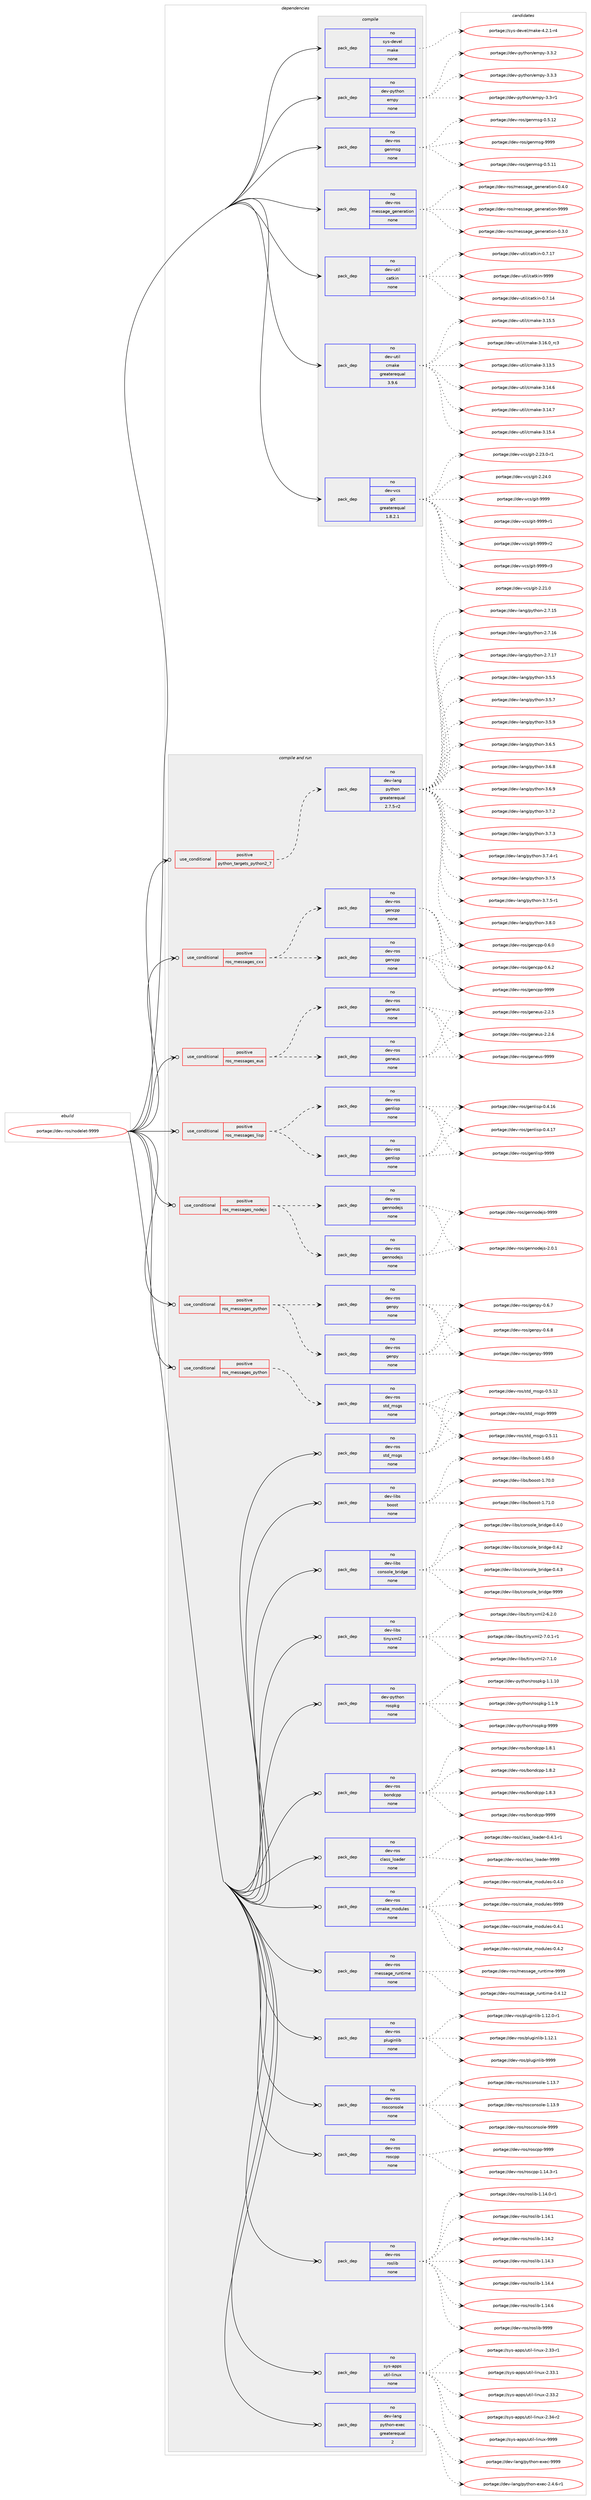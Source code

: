 digraph prolog {

# *************
# Graph options
# *************

newrank=true;
concentrate=true;
compound=true;
graph [rankdir=LR,fontname=Helvetica,fontsize=10,ranksep=1.5];#, ranksep=2.5, nodesep=0.2];
edge  [arrowhead=vee];
node  [fontname=Helvetica,fontsize=10];

# **********
# The ebuild
# **********

subgraph cluster_leftcol {
color=gray;
rank=same;
label=<<i>ebuild</i>>;
id [label="portage://dev-ros/nodelet-9999", color=red, width=4, href="../dev-ros/nodelet-9999.svg"];
}

# ****************
# The dependencies
# ****************

subgraph cluster_midcol {
color=gray;
label=<<i>dependencies</i>>;
subgraph cluster_compile {
fillcolor="#eeeeee";
style=filled;
label=<<i>compile</i>>;
subgraph pack145415 {
dependency192141 [label=<<TABLE BORDER="0" CELLBORDER="1" CELLSPACING="0" CELLPADDING="4" WIDTH="220"><TR><TD ROWSPAN="6" CELLPADDING="30">pack_dep</TD></TR><TR><TD WIDTH="110">no</TD></TR><TR><TD>dev-python</TD></TR><TR><TD>empy</TD></TR><TR><TD>none</TD></TR><TR><TD></TD></TR></TABLE>>, shape=none, color=blue];
}
id:e -> dependency192141:w [weight=20,style="solid",arrowhead="vee"];
subgraph pack145416 {
dependency192142 [label=<<TABLE BORDER="0" CELLBORDER="1" CELLSPACING="0" CELLPADDING="4" WIDTH="220"><TR><TD ROWSPAN="6" CELLPADDING="30">pack_dep</TD></TR><TR><TD WIDTH="110">no</TD></TR><TR><TD>dev-ros</TD></TR><TR><TD>genmsg</TD></TR><TR><TD>none</TD></TR><TR><TD></TD></TR></TABLE>>, shape=none, color=blue];
}
id:e -> dependency192142:w [weight=20,style="solid",arrowhead="vee"];
subgraph pack145417 {
dependency192143 [label=<<TABLE BORDER="0" CELLBORDER="1" CELLSPACING="0" CELLPADDING="4" WIDTH="220"><TR><TD ROWSPAN="6" CELLPADDING="30">pack_dep</TD></TR><TR><TD WIDTH="110">no</TD></TR><TR><TD>dev-ros</TD></TR><TR><TD>message_generation</TD></TR><TR><TD>none</TD></TR><TR><TD></TD></TR></TABLE>>, shape=none, color=blue];
}
id:e -> dependency192143:w [weight=20,style="solid",arrowhead="vee"];
subgraph pack145418 {
dependency192144 [label=<<TABLE BORDER="0" CELLBORDER="1" CELLSPACING="0" CELLPADDING="4" WIDTH="220"><TR><TD ROWSPAN="6" CELLPADDING="30">pack_dep</TD></TR><TR><TD WIDTH="110">no</TD></TR><TR><TD>dev-util</TD></TR><TR><TD>catkin</TD></TR><TR><TD>none</TD></TR><TR><TD></TD></TR></TABLE>>, shape=none, color=blue];
}
id:e -> dependency192144:w [weight=20,style="solid",arrowhead="vee"];
subgraph pack145419 {
dependency192145 [label=<<TABLE BORDER="0" CELLBORDER="1" CELLSPACING="0" CELLPADDING="4" WIDTH="220"><TR><TD ROWSPAN="6" CELLPADDING="30">pack_dep</TD></TR><TR><TD WIDTH="110">no</TD></TR><TR><TD>dev-util</TD></TR><TR><TD>cmake</TD></TR><TR><TD>greaterequal</TD></TR><TR><TD>3.9.6</TD></TR></TABLE>>, shape=none, color=blue];
}
id:e -> dependency192145:w [weight=20,style="solid",arrowhead="vee"];
subgraph pack145420 {
dependency192146 [label=<<TABLE BORDER="0" CELLBORDER="1" CELLSPACING="0" CELLPADDING="4" WIDTH="220"><TR><TD ROWSPAN="6" CELLPADDING="30">pack_dep</TD></TR><TR><TD WIDTH="110">no</TD></TR><TR><TD>dev-vcs</TD></TR><TR><TD>git</TD></TR><TR><TD>greaterequal</TD></TR><TR><TD>1.8.2.1</TD></TR></TABLE>>, shape=none, color=blue];
}
id:e -> dependency192146:w [weight=20,style="solid",arrowhead="vee"];
subgraph pack145421 {
dependency192147 [label=<<TABLE BORDER="0" CELLBORDER="1" CELLSPACING="0" CELLPADDING="4" WIDTH="220"><TR><TD ROWSPAN="6" CELLPADDING="30">pack_dep</TD></TR><TR><TD WIDTH="110">no</TD></TR><TR><TD>sys-devel</TD></TR><TR><TD>make</TD></TR><TR><TD>none</TD></TR><TR><TD></TD></TR></TABLE>>, shape=none, color=blue];
}
id:e -> dependency192147:w [weight=20,style="solid",arrowhead="vee"];
}
subgraph cluster_compileandrun {
fillcolor="#eeeeee";
style=filled;
label=<<i>compile and run</i>>;
subgraph cond43300 {
dependency192148 [label=<<TABLE BORDER="0" CELLBORDER="1" CELLSPACING="0" CELLPADDING="4"><TR><TD ROWSPAN="3" CELLPADDING="10">use_conditional</TD></TR><TR><TD>positive</TD></TR><TR><TD>python_targets_python2_7</TD></TR></TABLE>>, shape=none, color=red];
subgraph pack145422 {
dependency192149 [label=<<TABLE BORDER="0" CELLBORDER="1" CELLSPACING="0" CELLPADDING="4" WIDTH="220"><TR><TD ROWSPAN="6" CELLPADDING="30">pack_dep</TD></TR><TR><TD WIDTH="110">no</TD></TR><TR><TD>dev-lang</TD></TR><TR><TD>python</TD></TR><TR><TD>greaterequal</TD></TR><TR><TD>2.7.5-r2</TD></TR></TABLE>>, shape=none, color=blue];
}
dependency192148:e -> dependency192149:w [weight=20,style="dashed",arrowhead="vee"];
}
id:e -> dependency192148:w [weight=20,style="solid",arrowhead="odotvee"];
subgraph cond43301 {
dependency192150 [label=<<TABLE BORDER="0" CELLBORDER="1" CELLSPACING="0" CELLPADDING="4"><TR><TD ROWSPAN="3" CELLPADDING="10">use_conditional</TD></TR><TR><TD>positive</TD></TR><TR><TD>ros_messages_cxx</TD></TR></TABLE>>, shape=none, color=red];
subgraph pack145423 {
dependency192151 [label=<<TABLE BORDER="0" CELLBORDER="1" CELLSPACING="0" CELLPADDING="4" WIDTH="220"><TR><TD ROWSPAN="6" CELLPADDING="30">pack_dep</TD></TR><TR><TD WIDTH="110">no</TD></TR><TR><TD>dev-ros</TD></TR><TR><TD>gencpp</TD></TR><TR><TD>none</TD></TR><TR><TD></TD></TR></TABLE>>, shape=none, color=blue];
}
dependency192150:e -> dependency192151:w [weight=20,style="dashed",arrowhead="vee"];
subgraph pack145424 {
dependency192152 [label=<<TABLE BORDER="0" CELLBORDER="1" CELLSPACING="0" CELLPADDING="4" WIDTH="220"><TR><TD ROWSPAN="6" CELLPADDING="30">pack_dep</TD></TR><TR><TD WIDTH="110">no</TD></TR><TR><TD>dev-ros</TD></TR><TR><TD>gencpp</TD></TR><TR><TD>none</TD></TR><TR><TD></TD></TR></TABLE>>, shape=none, color=blue];
}
dependency192150:e -> dependency192152:w [weight=20,style="dashed",arrowhead="vee"];
}
id:e -> dependency192150:w [weight=20,style="solid",arrowhead="odotvee"];
subgraph cond43302 {
dependency192153 [label=<<TABLE BORDER="0" CELLBORDER="1" CELLSPACING="0" CELLPADDING="4"><TR><TD ROWSPAN="3" CELLPADDING="10">use_conditional</TD></TR><TR><TD>positive</TD></TR><TR><TD>ros_messages_eus</TD></TR></TABLE>>, shape=none, color=red];
subgraph pack145425 {
dependency192154 [label=<<TABLE BORDER="0" CELLBORDER="1" CELLSPACING="0" CELLPADDING="4" WIDTH="220"><TR><TD ROWSPAN="6" CELLPADDING="30">pack_dep</TD></TR><TR><TD WIDTH="110">no</TD></TR><TR><TD>dev-ros</TD></TR><TR><TD>geneus</TD></TR><TR><TD>none</TD></TR><TR><TD></TD></TR></TABLE>>, shape=none, color=blue];
}
dependency192153:e -> dependency192154:w [weight=20,style="dashed",arrowhead="vee"];
subgraph pack145426 {
dependency192155 [label=<<TABLE BORDER="0" CELLBORDER="1" CELLSPACING="0" CELLPADDING="4" WIDTH="220"><TR><TD ROWSPAN="6" CELLPADDING="30">pack_dep</TD></TR><TR><TD WIDTH="110">no</TD></TR><TR><TD>dev-ros</TD></TR><TR><TD>geneus</TD></TR><TR><TD>none</TD></TR><TR><TD></TD></TR></TABLE>>, shape=none, color=blue];
}
dependency192153:e -> dependency192155:w [weight=20,style="dashed",arrowhead="vee"];
}
id:e -> dependency192153:w [weight=20,style="solid",arrowhead="odotvee"];
subgraph cond43303 {
dependency192156 [label=<<TABLE BORDER="0" CELLBORDER="1" CELLSPACING="0" CELLPADDING="4"><TR><TD ROWSPAN="3" CELLPADDING="10">use_conditional</TD></TR><TR><TD>positive</TD></TR><TR><TD>ros_messages_lisp</TD></TR></TABLE>>, shape=none, color=red];
subgraph pack145427 {
dependency192157 [label=<<TABLE BORDER="0" CELLBORDER="1" CELLSPACING="0" CELLPADDING="4" WIDTH="220"><TR><TD ROWSPAN="6" CELLPADDING="30">pack_dep</TD></TR><TR><TD WIDTH="110">no</TD></TR><TR><TD>dev-ros</TD></TR><TR><TD>genlisp</TD></TR><TR><TD>none</TD></TR><TR><TD></TD></TR></TABLE>>, shape=none, color=blue];
}
dependency192156:e -> dependency192157:w [weight=20,style="dashed",arrowhead="vee"];
subgraph pack145428 {
dependency192158 [label=<<TABLE BORDER="0" CELLBORDER="1" CELLSPACING="0" CELLPADDING="4" WIDTH="220"><TR><TD ROWSPAN="6" CELLPADDING="30">pack_dep</TD></TR><TR><TD WIDTH="110">no</TD></TR><TR><TD>dev-ros</TD></TR><TR><TD>genlisp</TD></TR><TR><TD>none</TD></TR><TR><TD></TD></TR></TABLE>>, shape=none, color=blue];
}
dependency192156:e -> dependency192158:w [weight=20,style="dashed",arrowhead="vee"];
}
id:e -> dependency192156:w [weight=20,style="solid",arrowhead="odotvee"];
subgraph cond43304 {
dependency192159 [label=<<TABLE BORDER="0" CELLBORDER="1" CELLSPACING="0" CELLPADDING="4"><TR><TD ROWSPAN="3" CELLPADDING="10">use_conditional</TD></TR><TR><TD>positive</TD></TR><TR><TD>ros_messages_nodejs</TD></TR></TABLE>>, shape=none, color=red];
subgraph pack145429 {
dependency192160 [label=<<TABLE BORDER="0" CELLBORDER="1" CELLSPACING="0" CELLPADDING="4" WIDTH="220"><TR><TD ROWSPAN="6" CELLPADDING="30">pack_dep</TD></TR><TR><TD WIDTH="110">no</TD></TR><TR><TD>dev-ros</TD></TR><TR><TD>gennodejs</TD></TR><TR><TD>none</TD></TR><TR><TD></TD></TR></TABLE>>, shape=none, color=blue];
}
dependency192159:e -> dependency192160:w [weight=20,style="dashed",arrowhead="vee"];
subgraph pack145430 {
dependency192161 [label=<<TABLE BORDER="0" CELLBORDER="1" CELLSPACING="0" CELLPADDING="4" WIDTH="220"><TR><TD ROWSPAN="6" CELLPADDING="30">pack_dep</TD></TR><TR><TD WIDTH="110">no</TD></TR><TR><TD>dev-ros</TD></TR><TR><TD>gennodejs</TD></TR><TR><TD>none</TD></TR><TR><TD></TD></TR></TABLE>>, shape=none, color=blue];
}
dependency192159:e -> dependency192161:w [weight=20,style="dashed",arrowhead="vee"];
}
id:e -> dependency192159:w [weight=20,style="solid",arrowhead="odotvee"];
subgraph cond43305 {
dependency192162 [label=<<TABLE BORDER="0" CELLBORDER="1" CELLSPACING="0" CELLPADDING="4"><TR><TD ROWSPAN="3" CELLPADDING="10">use_conditional</TD></TR><TR><TD>positive</TD></TR><TR><TD>ros_messages_python</TD></TR></TABLE>>, shape=none, color=red];
subgraph pack145431 {
dependency192163 [label=<<TABLE BORDER="0" CELLBORDER="1" CELLSPACING="0" CELLPADDING="4" WIDTH="220"><TR><TD ROWSPAN="6" CELLPADDING="30">pack_dep</TD></TR><TR><TD WIDTH="110">no</TD></TR><TR><TD>dev-ros</TD></TR><TR><TD>genpy</TD></TR><TR><TD>none</TD></TR><TR><TD></TD></TR></TABLE>>, shape=none, color=blue];
}
dependency192162:e -> dependency192163:w [weight=20,style="dashed",arrowhead="vee"];
subgraph pack145432 {
dependency192164 [label=<<TABLE BORDER="0" CELLBORDER="1" CELLSPACING="0" CELLPADDING="4" WIDTH="220"><TR><TD ROWSPAN="6" CELLPADDING="30">pack_dep</TD></TR><TR><TD WIDTH="110">no</TD></TR><TR><TD>dev-ros</TD></TR><TR><TD>genpy</TD></TR><TR><TD>none</TD></TR><TR><TD></TD></TR></TABLE>>, shape=none, color=blue];
}
dependency192162:e -> dependency192164:w [weight=20,style="dashed",arrowhead="vee"];
}
id:e -> dependency192162:w [weight=20,style="solid",arrowhead="odotvee"];
subgraph cond43306 {
dependency192165 [label=<<TABLE BORDER="0" CELLBORDER="1" CELLSPACING="0" CELLPADDING="4"><TR><TD ROWSPAN="3" CELLPADDING="10">use_conditional</TD></TR><TR><TD>positive</TD></TR><TR><TD>ros_messages_python</TD></TR></TABLE>>, shape=none, color=red];
subgraph pack145433 {
dependency192166 [label=<<TABLE BORDER="0" CELLBORDER="1" CELLSPACING="0" CELLPADDING="4" WIDTH="220"><TR><TD ROWSPAN="6" CELLPADDING="30">pack_dep</TD></TR><TR><TD WIDTH="110">no</TD></TR><TR><TD>dev-ros</TD></TR><TR><TD>std_msgs</TD></TR><TR><TD>none</TD></TR><TR><TD></TD></TR></TABLE>>, shape=none, color=blue];
}
dependency192165:e -> dependency192166:w [weight=20,style="dashed",arrowhead="vee"];
}
id:e -> dependency192165:w [weight=20,style="solid",arrowhead="odotvee"];
subgraph pack145434 {
dependency192167 [label=<<TABLE BORDER="0" CELLBORDER="1" CELLSPACING="0" CELLPADDING="4" WIDTH="220"><TR><TD ROWSPAN="6" CELLPADDING="30">pack_dep</TD></TR><TR><TD WIDTH="110">no</TD></TR><TR><TD>dev-lang</TD></TR><TR><TD>python-exec</TD></TR><TR><TD>greaterequal</TD></TR><TR><TD>2</TD></TR></TABLE>>, shape=none, color=blue];
}
id:e -> dependency192167:w [weight=20,style="solid",arrowhead="odotvee"];
subgraph pack145435 {
dependency192168 [label=<<TABLE BORDER="0" CELLBORDER="1" CELLSPACING="0" CELLPADDING="4" WIDTH="220"><TR><TD ROWSPAN="6" CELLPADDING="30">pack_dep</TD></TR><TR><TD WIDTH="110">no</TD></TR><TR><TD>dev-libs</TD></TR><TR><TD>boost</TD></TR><TR><TD>none</TD></TR><TR><TD></TD></TR></TABLE>>, shape=none, color=blue];
}
id:e -> dependency192168:w [weight=20,style="solid",arrowhead="odotvee"];
subgraph pack145436 {
dependency192169 [label=<<TABLE BORDER="0" CELLBORDER="1" CELLSPACING="0" CELLPADDING="4" WIDTH="220"><TR><TD ROWSPAN="6" CELLPADDING="30">pack_dep</TD></TR><TR><TD WIDTH="110">no</TD></TR><TR><TD>dev-libs</TD></TR><TR><TD>console_bridge</TD></TR><TR><TD>none</TD></TR><TR><TD></TD></TR></TABLE>>, shape=none, color=blue];
}
id:e -> dependency192169:w [weight=20,style="solid",arrowhead="odotvee"];
subgraph pack145437 {
dependency192170 [label=<<TABLE BORDER="0" CELLBORDER="1" CELLSPACING="0" CELLPADDING="4" WIDTH="220"><TR><TD ROWSPAN="6" CELLPADDING="30">pack_dep</TD></TR><TR><TD WIDTH="110">no</TD></TR><TR><TD>dev-libs</TD></TR><TR><TD>tinyxml2</TD></TR><TR><TD>none</TD></TR><TR><TD></TD></TR></TABLE>>, shape=none, color=blue];
}
id:e -> dependency192170:w [weight=20,style="solid",arrowhead="odotvee"];
subgraph pack145438 {
dependency192171 [label=<<TABLE BORDER="0" CELLBORDER="1" CELLSPACING="0" CELLPADDING="4" WIDTH="220"><TR><TD ROWSPAN="6" CELLPADDING="30">pack_dep</TD></TR><TR><TD WIDTH="110">no</TD></TR><TR><TD>dev-python</TD></TR><TR><TD>rospkg</TD></TR><TR><TD>none</TD></TR><TR><TD></TD></TR></TABLE>>, shape=none, color=blue];
}
id:e -> dependency192171:w [weight=20,style="solid",arrowhead="odotvee"];
subgraph pack145439 {
dependency192172 [label=<<TABLE BORDER="0" CELLBORDER="1" CELLSPACING="0" CELLPADDING="4" WIDTH="220"><TR><TD ROWSPAN="6" CELLPADDING="30">pack_dep</TD></TR><TR><TD WIDTH="110">no</TD></TR><TR><TD>dev-ros</TD></TR><TR><TD>bondcpp</TD></TR><TR><TD>none</TD></TR><TR><TD></TD></TR></TABLE>>, shape=none, color=blue];
}
id:e -> dependency192172:w [weight=20,style="solid",arrowhead="odotvee"];
subgraph pack145440 {
dependency192173 [label=<<TABLE BORDER="0" CELLBORDER="1" CELLSPACING="0" CELLPADDING="4" WIDTH="220"><TR><TD ROWSPAN="6" CELLPADDING="30">pack_dep</TD></TR><TR><TD WIDTH="110">no</TD></TR><TR><TD>dev-ros</TD></TR><TR><TD>class_loader</TD></TR><TR><TD>none</TD></TR><TR><TD></TD></TR></TABLE>>, shape=none, color=blue];
}
id:e -> dependency192173:w [weight=20,style="solid",arrowhead="odotvee"];
subgraph pack145441 {
dependency192174 [label=<<TABLE BORDER="0" CELLBORDER="1" CELLSPACING="0" CELLPADDING="4" WIDTH="220"><TR><TD ROWSPAN="6" CELLPADDING="30">pack_dep</TD></TR><TR><TD WIDTH="110">no</TD></TR><TR><TD>dev-ros</TD></TR><TR><TD>cmake_modules</TD></TR><TR><TD>none</TD></TR><TR><TD></TD></TR></TABLE>>, shape=none, color=blue];
}
id:e -> dependency192174:w [weight=20,style="solid",arrowhead="odotvee"];
subgraph pack145442 {
dependency192175 [label=<<TABLE BORDER="0" CELLBORDER="1" CELLSPACING="0" CELLPADDING="4" WIDTH="220"><TR><TD ROWSPAN="6" CELLPADDING="30">pack_dep</TD></TR><TR><TD WIDTH="110">no</TD></TR><TR><TD>dev-ros</TD></TR><TR><TD>message_runtime</TD></TR><TR><TD>none</TD></TR><TR><TD></TD></TR></TABLE>>, shape=none, color=blue];
}
id:e -> dependency192175:w [weight=20,style="solid",arrowhead="odotvee"];
subgraph pack145443 {
dependency192176 [label=<<TABLE BORDER="0" CELLBORDER="1" CELLSPACING="0" CELLPADDING="4" WIDTH="220"><TR><TD ROWSPAN="6" CELLPADDING="30">pack_dep</TD></TR><TR><TD WIDTH="110">no</TD></TR><TR><TD>dev-ros</TD></TR><TR><TD>pluginlib</TD></TR><TR><TD>none</TD></TR><TR><TD></TD></TR></TABLE>>, shape=none, color=blue];
}
id:e -> dependency192176:w [weight=20,style="solid",arrowhead="odotvee"];
subgraph pack145444 {
dependency192177 [label=<<TABLE BORDER="0" CELLBORDER="1" CELLSPACING="0" CELLPADDING="4" WIDTH="220"><TR><TD ROWSPAN="6" CELLPADDING="30">pack_dep</TD></TR><TR><TD WIDTH="110">no</TD></TR><TR><TD>dev-ros</TD></TR><TR><TD>rosconsole</TD></TR><TR><TD>none</TD></TR><TR><TD></TD></TR></TABLE>>, shape=none, color=blue];
}
id:e -> dependency192177:w [weight=20,style="solid",arrowhead="odotvee"];
subgraph pack145445 {
dependency192178 [label=<<TABLE BORDER="0" CELLBORDER="1" CELLSPACING="0" CELLPADDING="4" WIDTH="220"><TR><TD ROWSPAN="6" CELLPADDING="30">pack_dep</TD></TR><TR><TD WIDTH="110">no</TD></TR><TR><TD>dev-ros</TD></TR><TR><TD>roscpp</TD></TR><TR><TD>none</TD></TR><TR><TD></TD></TR></TABLE>>, shape=none, color=blue];
}
id:e -> dependency192178:w [weight=20,style="solid",arrowhead="odotvee"];
subgraph pack145446 {
dependency192179 [label=<<TABLE BORDER="0" CELLBORDER="1" CELLSPACING="0" CELLPADDING="4" WIDTH="220"><TR><TD ROWSPAN="6" CELLPADDING="30">pack_dep</TD></TR><TR><TD WIDTH="110">no</TD></TR><TR><TD>dev-ros</TD></TR><TR><TD>roslib</TD></TR><TR><TD>none</TD></TR><TR><TD></TD></TR></TABLE>>, shape=none, color=blue];
}
id:e -> dependency192179:w [weight=20,style="solid",arrowhead="odotvee"];
subgraph pack145447 {
dependency192180 [label=<<TABLE BORDER="0" CELLBORDER="1" CELLSPACING="0" CELLPADDING="4" WIDTH="220"><TR><TD ROWSPAN="6" CELLPADDING="30">pack_dep</TD></TR><TR><TD WIDTH="110">no</TD></TR><TR><TD>dev-ros</TD></TR><TR><TD>std_msgs</TD></TR><TR><TD>none</TD></TR><TR><TD></TD></TR></TABLE>>, shape=none, color=blue];
}
id:e -> dependency192180:w [weight=20,style="solid",arrowhead="odotvee"];
subgraph pack145448 {
dependency192181 [label=<<TABLE BORDER="0" CELLBORDER="1" CELLSPACING="0" CELLPADDING="4" WIDTH="220"><TR><TD ROWSPAN="6" CELLPADDING="30">pack_dep</TD></TR><TR><TD WIDTH="110">no</TD></TR><TR><TD>sys-apps</TD></TR><TR><TD>util-linux</TD></TR><TR><TD>none</TD></TR><TR><TD></TD></TR></TABLE>>, shape=none, color=blue];
}
id:e -> dependency192181:w [weight=20,style="solid",arrowhead="odotvee"];
}
subgraph cluster_run {
fillcolor="#eeeeee";
style=filled;
label=<<i>run</i>>;
}
}

# **************
# The candidates
# **************

subgraph cluster_choices {
rank=same;
color=gray;
label=<<i>candidates</i>>;

subgraph choice145415 {
color=black;
nodesep=1;
choiceportage1001011184511212111610411111047101109112121455146514511449 [label="portage://dev-python/empy-3.3-r1", color=red, width=4,href="../dev-python/empy-3.3-r1.svg"];
choiceportage1001011184511212111610411111047101109112121455146514650 [label="portage://dev-python/empy-3.3.2", color=red, width=4,href="../dev-python/empy-3.3.2.svg"];
choiceportage1001011184511212111610411111047101109112121455146514651 [label="portage://dev-python/empy-3.3.3", color=red, width=4,href="../dev-python/empy-3.3.3.svg"];
dependency192141:e -> choiceportage1001011184511212111610411111047101109112121455146514511449:w [style=dotted,weight="100"];
dependency192141:e -> choiceportage1001011184511212111610411111047101109112121455146514650:w [style=dotted,weight="100"];
dependency192141:e -> choiceportage1001011184511212111610411111047101109112121455146514651:w [style=dotted,weight="100"];
}
subgraph choice145416 {
color=black;
nodesep=1;
choiceportage100101118451141111154710310111010911510345484653464949 [label="portage://dev-ros/genmsg-0.5.11", color=red, width=4,href="../dev-ros/genmsg-0.5.11.svg"];
choiceportage100101118451141111154710310111010911510345484653464950 [label="portage://dev-ros/genmsg-0.5.12", color=red, width=4,href="../dev-ros/genmsg-0.5.12.svg"];
choiceportage10010111845114111115471031011101091151034557575757 [label="portage://dev-ros/genmsg-9999", color=red, width=4,href="../dev-ros/genmsg-9999.svg"];
dependency192142:e -> choiceportage100101118451141111154710310111010911510345484653464949:w [style=dotted,weight="100"];
dependency192142:e -> choiceportage100101118451141111154710310111010911510345484653464950:w [style=dotted,weight="100"];
dependency192142:e -> choiceportage10010111845114111115471031011101091151034557575757:w [style=dotted,weight="100"];
}
subgraph choice145417 {
color=black;
nodesep=1;
choiceportage1001011184511411111547109101115115971031019510310111010111497116105111110454846514648 [label="portage://dev-ros/message_generation-0.3.0", color=red, width=4,href="../dev-ros/message_generation-0.3.0.svg"];
choiceportage1001011184511411111547109101115115971031019510310111010111497116105111110454846524648 [label="portage://dev-ros/message_generation-0.4.0", color=red, width=4,href="../dev-ros/message_generation-0.4.0.svg"];
choiceportage10010111845114111115471091011151159710310195103101110101114971161051111104557575757 [label="portage://dev-ros/message_generation-9999", color=red, width=4,href="../dev-ros/message_generation-9999.svg"];
dependency192143:e -> choiceportage1001011184511411111547109101115115971031019510310111010111497116105111110454846514648:w [style=dotted,weight="100"];
dependency192143:e -> choiceportage1001011184511411111547109101115115971031019510310111010111497116105111110454846524648:w [style=dotted,weight="100"];
dependency192143:e -> choiceportage10010111845114111115471091011151159710310195103101110101114971161051111104557575757:w [style=dotted,weight="100"];
}
subgraph choice145418 {
color=black;
nodesep=1;
choiceportage1001011184511711610510847999711610710511045484655464952 [label="portage://dev-util/catkin-0.7.14", color=red, width=4,href="../dev-util/catkin-0.7.14.svg"];
choiceportage1001011184511711610510847999711610710511045484655464955 [label="portage://dev-util/catkin-0.7.17", color=red, width=4,href="../dev-util/catkin-0.7.17.svg"];
choiceportage100101118451171161051084799971161071051104557575757 [label="portage://dev-util/catkin-9999", color=red, width=4,href="../dev-util/catkin-9999.svg"];
dependency192144:e -> choiceportage1001011184511711610510847999711610710511045484655464952:w [style=dotted,weight="100"];
dependency192144:e -> choiceportage1001011184511711610510847999711610710511045484655464955:w [style=dotted,weight="100"];
dependency192144:e -> choiceportage100101118451171161051084799971161071051104557575757:w [style=dotted,weight="100"];
}
subgraph choice145419 {
color=black;
nodesep=1;
choiceportage1001011184511711610510847991099710710145514649514653 [label="portage://dev-util/cmake-3.13.5", color=red, width=4,href="../dev-util/cmake-3.13.5.svg"];
choiceportage1001011184511711610510847991099710710145514649524654 [label="portage://dev-util/cmake-3.14.6", color=red, width=4,href="../dev-util/cmake-3.14.6.svg"];
choiceportage1001011184511711610510847991099710710145514649524655 [label="portage://dev-util/cmake-3.14.7", color=red, width=4,href="../dev-util/cmake-3.14.7.svg"];
choiceportage1001011184511711610510847991099710710145514649534652 [label="portage://dev-util/cmake-3.15.4", color=red, width=4,href="../dev-util/cmake-3.15.4.svg"];
choiceportage1001011184511711610510847991099710710145514649534653 [label="portage://dev-util/cmake-3.15.5", color=red, width=4,href="../dev-util/cmake-3.15.5.svg"];
choiceportage1001011184511711610510847991099710710145514649544648951149951 [label="portage://dev-util/cmake-3.16.0_rc3", color=red, width=4,href="../dev-util/cmake-3.16.0_rc3.svg"];
dependency192145:e -> choiceportage1001011184511711610510847991099710710145514649514653:w [style=dotted,weight="100"];
dependency192145:e -> choiceportage1001011184511711610510847991099710710145514649524654:w [style=dotted,weight="100"];
dependency192145:e -> choiceportage1001011184511711610510847991099710710145514649524655:w [style=dotted,weight="100"];
dependency192145:e -> choiceportage1001011184511711610510847991099710710145514649534652:w [style=dotted,weight="100"];
dependency192145:e -> choiceportage1001011184511711610510847991099710710145514649534653:w [style=dotted,weight="100"];
dependency192145:e -> choiceportage1001011184511711610510847991099710710145514649544648951149951:w [style=dotted,weight="100"];
}
subgraph choice145420 {
color=black;
nodesep=1;
choiceportage10010111845118991154710310511645504650494648 [label="portage://dev-vcs/git-2.21.0", color=red, width=4,href="../dev-vcs/git-2.21.0.svg"];
choiceportage100101118451189911547103105116455046505146484511449 [label="portage://dev-vcs/git-2.23.0-r1", color=red, width=4,href="../dev-vcs/git-2.23.0-r1.svg"];
choiceportage10010111845118991154710310511645504650524648 [label="portage://dev-vcs/git-2.24.0", color=red, width=4,href="../dev-vcs/git-2.24.0.svg"];
choiceportage1001011184511899115471031051164557575757 [label="portage://dev-vcs/git-9999", color=red, width=4,href="../dev-vcs/git-9999.svg"];
choiceportage10010111845118991154710310511645575757574511449 [label="portage://dev-vcs/git-9999-r1", color=red, width=4,href="../dev-vcs/git-9999-r1.svg"];
choiceportage10010111845118991154710310511645575757574511450 [label="portage://dev-vcs/git-9999-r2", color=red, width=4,href="../dev-vcs/git-9999-r2.svg"];
choiceportage10010111845118991154710310511645575757574511451 [label="portage://dev-vcs/git-9999-r3", color=red, width=4,href="../dev-vcs/git-9999-r3.svg"];
dependency192146:e -> choiceportage10010111845118991154710310511645504650494648:w [style=dotted,weight="100"];
dependency192146:e -> choiceportage100101118451189911547103105116455046505146484511449:w [style=dotted,weight="100"];
dependency192146:e -> choiceportage10010111845118991154710310511645504650524648:w [style=dotted,weight="100"];
dependency192146:e -> choiceportage1001011184511899115471031051164557575757:w [style=dotted,weight="100"];
dependency192146:e -> choiceportage10010111845118991154710310511645575757574511449:w [style=dotted,weight="100"];
dependency192146:e -> choiceportage10010111845118991154710310511645575757574511450:w [style=dotted,weight="100"];
dependency192146:e -> choiceportage10010111845118991154710310511645575757574511451:w [style=dotted,weight="100"];
}
subgraph choice145421 {
color=black;
nodesep=1;
choiceportage1151211154510010111810110847109971071014552465046494511452 [label="portage://sys-devel/make-4.2.1-r4", color=red, width=4,href="../sys-devel/make-4.2.1-r4.svg"];
dependency192147:e -> choiceportage1151211154510010111810110847109971071014552465046494511452:w [style=dotted,weight="100"];
}
subgraph choice145422 {
color=black;
nodesep=1;
choiceportage10010111845108971101034711212111610411111045504655464953 [label="portage://dev-lang/python-2.7.15", color=red, width=4,href="../dev-lang/python-2.7.15.svg"];
choiceportage10010111845108971101034711212111610411111045504655464954 [label="portage://dev-lang/python-2.7.16", color=red, width=4,href="../dev-lang/python-2.7.16.svg"];
choiceportage10010111845108971101034711212111610411111045504655464955 [label="portage://dev-lang/python-2.7.17", color=red, width=4,href="../dev-lang/python-2.7.17.svg"];
choiceportage100101118451089711010347112121116104111110455146534653 [label="portage://dev-lang/python-3.5.5", color=red, width=4,href="../dev-lang/python-3.5.5.svg"];
choiceportage100101118451089711010347112121116104111110455146534655 [label="portage://dev-lang/python-3.5.7", color=red, width=4,href="../dev-lang/python-3.5.7.svg"];
choiceportage100101118451089711010347112121116104111110455146534657 [label="portage://dev-lang/python-3.5.9", color=red, width=4,href="../dev-lang/python-3.5.9.svg"];
choiceportage100101118451089711010347112121116104111110455146544653 [label="portage://dev-lang/python-3.6.5", color=red, width=4,href="../dev-lang/python-3.6.5.svg"];
choiceportage100101118451089711010347112121116104111110455146544656 [label="portage://dev-lang/python-3.6.8", color=red, width=4,href="../dev-lang/python-3.6.8.svg"];
choiceportage100101118451089711010347112121116104111110455146544657 [label="portage://dev-lang/python-3.6.9", color=red, width=4,href="../dev-lang/python-3.6.9.svg"];
choiceportage100101118451089711010347112121116104111110455146554650 [label="portage://dev-lang/python-3.7.2", color=red, width=4,href="../dev-lang/python-3.7.2.svg"];
choiceportage100101118451089711010347112121116104111110455146554651 [label="portage://dev-lang/python-3.7.3", color=red, width=4,href="../dev-lang/python-3.7.3.svg"];
choiceportage1001011184510897110103471121211161041111104551465546524511449 [label="portage://dev-lang/python-3.7.4-r1", color=red, width=4,href="../dev-lang/python-3.7.4-r1.svg"];
choiceportage100101118451089711010347112121116104111110455146554653 [label="portage://dev-lang/python-3.7.5", color=red, width=4,href="../dev-lang/python-3.7.5.svg"];
choiceportage1001011184510897110103471121211161041111104551465546534511449 [label="portage://dev-lang/python-3.7.5-r1", color=red, width=4,href="../dev-lang/python-3.7.5-r1.svg"];
choiceportage100101118451089711010347112121116104111110455146564648 [label="portage://dev-lang/python-3.8.0", color=red, width=4,href="../dev-lang/python-3.8.0.svg"];
dependency192149:e -> choiceportage10010111845108971101034711212111610411111045504655464953:w [style=dotted,weight="100"];
dependency192149:e -> choiceportage10010111845108971101034711212111610411111045504655464954:w [style=dotted,weight="100"];
dependency192149:e -> choiceportage10010111845108971101034711212111610411111045504655464955:w [style=dotted,weight="100"];
dependency192149:e -> choiceportage100101118451089711010347112121116104111110455146534653:w [style=dotted,weight="100"];
dependency192149:e -> choiceportage100101118451089711010347112121116104111110455146534655:w [style=dotted,weight="100"];
dependency192149:e -> choiceportage100101118451089711010347112121116104111110455146534657:w [style=dotted,weight="100"];
dependency192149:e -> choiceportage100101118451089711010347112121116104111110455146544653:w [style=dotted,weight="100"];
dependency192149:e -> choiceportage100101118451089711010347112121116104111110455146544656:w [style=dotted,weight="100"];
dependency192149:e -> choiceportage100101118451089711010347112121116104111110455146544657:w [style=dotted,weight="100"];
dependency192149:e -> choiceportage100101118451089711010347112121116104111110455146554650:w [style=dotted,weight="100"];
dependency192149:e -> choiceportage100101118451089711010347112121116104111110455146554651:w [style=dotted,weight="100"];
dependency192149:e -> choiceportage1001011184510897110103471121211161041111104551465546524511449:w [style=dotted,weight="100"];
dependency192149:e -> choiceportage100101118451089711010347112121116104111110455146554653:w [style=dotted,weight="100"];
dependency192149:e -> choiceportage1001011184510897110103471121211161041111104551465546534511449:w [style=dotted,weight="100"];
dependency192149:e -> choiceportage100101118451089711010347112121116104111110455146564648:w [style=dotted,weight="100"];
}
subgraph choice145423 {
color=black;
nodesep=1;
choiceportage100101118451141111154710310111099112112454846544648 [label="portage://dev-ros/gencpp-0.6.0", color=red, width=4,href="../dev-ros/gencpp-0.6.0.svg"];
choiceportage100101118451141111154710310111099112112454846544650 [label="portage://dev-ros/gencpp-0.6.2", color=red, width=4,href="../dev-ros/gencpp-0.6.2.svg"];
choiceportage1001011184511411111547103101110991121124557575757 [label="portage://dev-ros/gencpp-9999", color=red, width=4,href="../dev-ros/gencpp-9999.svg"];
dependency192151:e -> choiceportage100101118451141111154710310111099112112454846544648:w [style=dotted,weight="100"];
dependency192151:e -> choiceportage100101118451141111154710310111099112112454846544650:w [style=dotted,weight="100"];
dependency192151:e -> choiceportage1001011184511411111547103101110991121124557575757:w [style=dotted,weight="100"];
}
subgraph choice145424 {
color=black;
nodesep=1;
choiceportage100101118451141111154710310111099112112454846544648 [label="portage://dev-ros/gencpp-0.6.0", color=red, width=4,href="../dev-ros/gencpp-0.6.0.svg"];
choiceportage100101118451141111154710310111099112112454846544650 [label="portage://dev-ros/gencpp-0.6.2", color=red, width=4,href="../dev-ros/gencpp-0.6.2.svg"];
choiceportage1001011184511411111547103101110991121124557575757 [label="portage://dev-ros/gencpp-9999", color=red, width=4,href="../dev-ros/gencpp-9999.svg"];
dependency192152:e -> choiceportage100101118451141111154710310111099112112454846544648:w [style=dotted,weight="100"];
dependency192152:e -> choiceportage100101118451141111154710310111099112112454846544650:w [style=dotted,weight="100"];
dependency192152:e -> choiceportage1001011184511411111547103101110991121124557575757:w [style=dotted,weight="100"];
}
subgraph choice145425 {
color=black;
nodesep=1;
choiceportage1001011184511411111547103101110101117115455046504653 [label="portage://dev-ros/geneus-2.2.5", color=red, width=4,href="../dev-ros/geneus-2.2.5.svg"];
choiceportage1001011184511411111547103101110101117115455046504654 [label="portage://dev-ros/geneus-2.2.6", color=red, width=4,href="../dev-ros/geneus-2.2.6.svg"];
choiceportage10010111845114111115471031011101011171154557575757 [label="portage://dev-ros/geneus-9999", color=red, width=4,href="../dev-ros/geneus-9999.svg"];
dependency192154:e -> choiceportage1001011184511411111547103101110101117115455046504653:w [style=dotted,weight="100"];
dependency192154:e -> choiceportage1001011184511411111547103101110101117115455046504654:w [style=dotted,weight="100"];
dependency192154:e -> choiceportage10010111845114111115471031011101011171154557575757:w [style=dotted,weight="100"];
}
subgraph choice145426 {
color=black;
nodesep=1;
choiceportage1001011184511411111547103101110101117115455046504653 [label="portage://dev-ros/geneus-2.2.5", color=red, width=4,href="../dev-ros/geneus-2.2.5.svg"];
choiceportage1001011184511411111547103101110101117115455046504654 [label="portage://dev-ros/geneus-2.2.6", color=red, width=4,href="../dev-ros/geneus-2.2.6.svg"];
choiceportage10010111845114111115471031011101011171154557575757 [label="portage://dev-ros/geneus-9999", color=red, width=4,href="../dev-ros/geneus-9999.svg"];
dependency192155:e -> choiceportage1001011184511411111547103101110101117115455046504653:w [style=dotted,weight="100"];
dependency192155:e -> choiceportage1001011184511411111547103101110101117115455046504654:w [style=dotted,weight="100"];
dependency192155:e -> choiceportage10010111845114111115471031011101011171154557575757:w [style=dotted,weight="100"];
}
subgraph choice145427 {
color=black;
nodesep=1;
choiceportage100101118451141111154710310111010810511511245484652464954 [label="portage://dev-ros/genlisp-0.4.16", color=red, width=4,href="../dev-ros/genlisp-0.4.16.svg"];
choiceportage100101118451141111154710310111010810511511245484652464955 [label="portage://dev-ros/genlisp-0.4.17", color=red, width=4,href="../dev-ros/genlisp-0.4.17.svg"];
choiceportage10010111845114111115471031011101081051151124557575757 [label="portage://dev-ros/genlisp-9999", color=red, width=4,href="../dev-ros/genlisp-9999.svg"];
dependency192157:e -> choiceportage100101118451141111154710310111010810511511245484652464954:w [style=dotted,weight="100"];
dependency192157:e -> choiceportage100101118451141111154710310111010810511511245484652464955:w [style=dotted,weight="100"];
dependency192157:e -> choiceportage10010111845114111115471031011101081051151124557575757:w [style=dotted,weight="100"];
}
subgraph choice145428 {
color=black;
nodesep=1;
choiceportage100101118451141111154710310111010810511511245484652464954 [label="portage://dev-ros/genlisp-0.4.16", color=red, width=4,href="../dev-ros/genlisp-0.4.16.svg"];
choiceportage100101118451141111154710310111010810511511245484652464955 [label="portage://dev-ros/genlisp-0.4.17", color=red, width=4,href="../dev-ros/genlisp-0.4.17.svg"];
choiceportage10010111845114111115471031011101081051151124557575757 [label="portage://dev-ros/genlisp-9999", color=red, width=4,href="../dev-ros/genlisp-9999.svg"];
dependency192158:e -> choiceportage100101118451141111154710310111010810511511245484652464954:w [style=dotted,weight="100"];
dependency192158:e -> choiceportage100101118451141111154710310111010810511511245484652464955:w [style=dotted,weight="100"];
dependency192158:e -> choiceportage10010111845114111115471031011101081051151124557575757:w [style=dotted,weight="100"];
}
subgraph choice145429 {
color=black;
nodesep=1;
choiceportage1001011184511411111547103101110110111100101106115455046484649 [label="portage://dev-ros/gennodejs-2.0.1", color=red, width=4,href="../dev-ros/gennodejs-2.0.1.svg"];
choiceportage10010111845114111115471031011101101111001011061154557575757 [label="portage://dev-ros/gennodejs-9999", color=red, width=4,href="../dev-ros/gennodejs-9999.svg"];
dependency192160:e -> choiceportage1001011184511411111547103101110110111100101106115455046484649:w [style=dotted,weight="100"];
dependency192160:e -> choiceportage10010111845114111115471031011101101111001011061154557575757:w [style=dotted,weight="100"];
}
subgraph choice145430 {
color=black;
nodesep=1;
choiceportage1001011184511411111547103101110110111100101106115455046484649 [label="portage://dev-ros/gennodejs-2.0.1", color=red, width=4,href="../dev-ros/gennodejs-2.0.1.svg"];
choiceportage10010111845114111115471031011101101111001011061154557575757 [label="portage://dev-ros/gennodejs-9999", color=red, width=4,href="../dev-ros/gennodejs-9999.svg"];
dependency192161:e -> choiceportage1001011184511411111547103101110110111100101106115455046484649:w [style=dotted,weight="100"];
dependency192161:e -> choiceportage10010111845114111115471031011101101111001011061154557575757:w [style=dotted,weight="100"];
}
subgraph choice145431 {
color=black;
nodesep=1;
choiceportage1001011184511411111547103101110112121454846544655 [label="portage://dev-ros/genpy-0.6.7", color=red, width=4,href="../dev-ros/genpy-0.6.7.svg"];
choiceportage1001011184511411111547103101110112121454846544656 [label="portage://dev-ros/genpy-0.6.8", color=red, width=4,href="../dev-ros/genpy-0.6.8.svg"];
choiceportage10010111845114111115471031011101121214557575757 [label="portage://dev-ros/genpy-9999", color=red, width=4,href="../dev-ros/genpy-9999.svg"];
dependency192163:e -> choiceportage1001011184511411111547103101110112121454846544655:w [style=dotted,weight="100"];
dependency192163:e -> choiceportage1001011184511411111547103101110112121454846544656:w [style=dotted,weight="100"];
dependency192163:e -> choiceportage10010111845114111115471031011101121214557575757:w [style=dotted,weight="100"];
}
subgraph choice145432 {
color=black;
nodesep=1;
choiceportage1001011184511411111547103101110112121454846544655 [label="portage://dev-ros/genpy-0.6.7", color=red, width=4,href="../dev-ros/genpy-0.6.7.svg"];
choiceportage1001011184511411111547103101110112121454846544656 [label="portage://dev-ros/genpy-0.6.8", color=red, width=4,href="../dev-ros/genpy-0.6.8.svg"];
choiceportage10010111845114111115471031011101121214557575757 [label="portage://dev-ros/genpy-9999", color=red, width=4,href="../dev-ros/genpy-9999.svg"];
dependency192164:e -> choiceportage1001011184511411111547103101110112121454846544655:w [style=dotted,weight="100"];
dependency192164:e -> choiceportage1001011184511411111547103101110112121454846544656:w [style=dotted,weight="100"];
dependency192164:e -> choiceportage10010111845114111115471031011101121214557575757:w [style=dotted,weight="100"];
}
subgraph choice145433 {
color=black;
nodesep=1;
choiceportage10010111845114111115471151161009510911510311545484653464949 [label="portage://dev-ros/std_msgs-0.5.11", color=red, width=4,href="../dev-ros/std_msgs-0.5.11.svg"];
choiceportage10010111845114111115471151161009510911510311545484653464950 [label="portage://dev-ros/std_msgs-0.5.12", color=red, width=4,href="../dev-ros/std_msgs-0.5.12.svg"];
choiceportage1001011184511411111547115116100951091151031154557575757 [label="portage://dev-ros/std_msgs-9999", color=red, width=4,href="../dev-ros/std_msgs-9999.svg"];
dependency192166:e -> choiceportage10010111845114111115471151161009510911510311545484653464949:w [style=dotted,weight="100"];
dependency192166:e -> choiceportage10010111845114111115471151161009510911510311545484653464950:w [style=dotted,weight="100"];
dependency192166:e -> choiceportage1001011184511411111547115116100951091151031154557575757:w [style=dotted,weight="100"];
}
subgraph choice145434 {
color=black;
nodesep=1;
choiceportage10010111845108971101034711212111610411111045101120101994550465246544511449 [label="portage://dev-lang/python-exec-2.4.6-r1", color=red, width=4,href="../dev-lang/python-exec-2.4.6-r1.svg"];
choiceportage10010111845108971101034711212111610411111045101120101994557575757 [label="portage://dev-lang/python-exec-9999", color=red, width=4,href="../dev-lang/python-exec-9999.svg"];
dependency192167:e -> choiceportage10010111845108971101034711212111610411111045101120101994550465246544511449:w [style=dotted,weight="100"];
dependency192167:e -> choiceportage10010111845108971101034711212111610411111045101120101994557575757:w [style=dotted,weight="100"];
}
subgraph choice145435 {
color=black;
nodesep=1;
choiceportage1001011184510810598115479811111111511645494654534648 [label="portage://dev-libs/boost-1.65.0", color=red, width=4,href="../dev-libs/boost-1.65.0.svg"];
choiceportage1001011184510810598115479811111111511645494655484648 [label="portage://dev-libs/boost-1.70.0", color=red, width=4,href="../dev-libs/boost-1.70.0.svg"];
choiceportage1001011184510810598115479811111111511645494655494648 [label="portage://dev-libs/boost-1.71.0", color=red, width=4,href="../dev-libs/boost-1.71.0.svg"];
dependency192168:e -> choiceportage1001011184510810598115479811111111511645494654534648:w [style=dotted,weight="100"];
dependency192168:e -> choiceportage1001011184510810598115479811111111511645494655484648:w [style=dotted,weight="100"];
dependency192168:e -> choiceportage1001011184510810598115479811111111511645494655494648:w [style=dotted,weight="100"];
}
subgraph choice145436 {
color=black;
nodesep=1;
choiceportage100101118451081059811547991111101151111081019598114105100103101454846524648 [label="portage://dev-libs/console_bridge-0.4.0", color=red, width=4,href="../dev-libs/console_bridge-0.4.0.svg"];
choiceportage100101118451081059811547991111101151111081019598114105100103101454846524650 [label="portage://dev-libs/console_bridge-0.4.2", color=red, width=4,href="../dev-libs/console_bridge-0.4.2.svg"];
choiceportage100101118451081059811547991111101151111081019598114105100103101454846524651 [label="portage://dev-libs/console_bridge-0.4.3", color=red, width=4,href="../dev-libs/console_bridge-0.4.3.svg"];
choiceportage1001011184510810598115479911111011511110810195981141051001031014557575757 [label="portage://dev-libs/console_bridge-9999", color=red, width=4,href="../dev-libs/console_bridge-9999.svg"];
dependency192169:e -> choiceportage100101118451081059811547991111101151111081019598114105100103101454846524648:w [style=dotted,weight="100"];
dependency192169:e -> choiceportage100101118451081059811547991111101151111081019598114105100103101454846524650:w [style=dotted,weight="100"];
dependency192169:e -> choiceportage100101118451081059811547991111101151111081019598114105100103101454846524651:w [style=dotted,weight="100"];
dependency192169:e -> choiceportage1001011184510810598115479911111011511110810195981141051001031014557575757:w [style=dotted,weight="100"];
}
subgraph choice145437 {
color=black;
nodesep=1;
choiceportage10010111845108105981154711610511012112010910850455446504648 [label="portage://dev-libs/tinyxml2-6.2.0", color=red, width=4,href="../dev-libs/tinyxml2-6.2.0.svg"];
choiceportage100101118451081059811547116105110121120109108504555464846494511449 [label="portage://dev-libs/tinyxml2-7.0.1-r1", color=red, width=4,href="../dev-libs/tinyxml2-7.0.1-r1.svg"];
choiceportage10010111845108105981154711610511012112010910850455546494648 [label="portage://dev-libs/tinyxml2-7.1.0", color=red, width=4,href="../dev-libs/tinyxml2-7.1.0.svg"];
dependency192170:e -> choiceportage10010111845108105981154711610511012112010910850455446504648:w [style=dotted,weight="100"];
dependency192170:e -> choiceportage100101118451081059811547116105110121120109108504555464846494511449:w [style=dotted,weight="100"];
dependency192170:e -> choiceportage10010111845108105981154711610511012112010910850455546494648:w [style=dotted,weight="100"];
}
subgraph choice145438 {
color=black;
nodesep=1;
choiceportage100101118451121211161041111104711411111511210710345494649464948 [label="portage://dev-python/rospkg-1.1.10", color=red, width=4,href="../dev-python/rospkg-1.1.10.svg"];
choiceportage1001011184511212111610411111047114111115112107103454946494657 [label="portage://dev-python/rospkg-1.1.9", color=red, width=4,href="../dev-python/rospkg-1.1.9.svg"];
choiceportage10010111845112121116104111110471141111151121071034557575757 [label="portage://dev-python/rospkg-9999", color=red, width=4,href="../dev-python/rospkg-9999.svg"];
dependency192171:e -> choiceportage100101118451121211161041111104711411111511210710345494649464948:w [style=dotted,weight="100"];
dependency192171:e -> choiceportage1001011184511212111610411111047114111115112107103454946494657:w [style=dotted,weight="100"];
dependency192171:e -> choiceportage10010111845112121116104111110471141111151121071034557575757:w [style=dotted,weight="100"];
}
subgraph choice145439 {
color=black;
nodesep=1;
choiceportage10010111845114111115479811111010099112112454946564649 [label="portage://dev-ros/bondcpp-1.8.1", color=red, width=4,href="../dev-ros/bondcpp-1.8.1.svg"];
choiceportage10010111845114111115479811111010099112112454946564650 [label="portage://dev-ros/bondcpp-1.8.2", color=red, width=4,href="../dev-ros/bondcpp-1.8.2.svg"];
choiceportage10010111845114111115479811111010099112112454946564651 [label="portage://dev-ros/bondcpp-1.8.3", color=red, width=4,href="../dev-ros/bondcpp-1.8.3.svg"];
choiceportage100101118451141111154798111110100991121124557575757 [label="portage://dev-ros/bondcpp-9999", color=red, width=4,href="../dev-ros/bondcpp-9999.svg"];
dependency192172:e -> choiceportage10010111845114111115479811111010099112112454946564649:w [style=dotted,weight="100"];
dependency192172:e -> choiceportage10010111845114111115479811111010099112112454946564650:w [style=dotted,weight="100"];
dependency192172:e -> choiceportage10010111845114111115479811111010099112112454946564651:w [style=dotted,weight="100"];
dependency192172:e -> choiceportage100101118451141111154798111110100991121124557575757:w [style=dotted,weight="100"];
}
subgraph choice145440 {
color=black;
nodesep=1;
choiceportage1001011184511411111547991089711511595108111971001011144548465246494511449 [label="portage://dev-ros/class_loader-0.4.1-r1", color=red, width=4,href="../dev-ros/class_loader-0.4.1-r1.svg"];
choiceportage1001011184511411111547991089711511595108111971001011144557575757 [label="portage://dev-ros/class_loader-9999", color=red, width=4,href="../dev-ros/class_loader-9999.svg"];
dependency192173:e -> choiceportage1001011184511411111547991089711511595108111971001011144548465246494511449:w [style=dotted,weight="100"];
dependency192173:e -> choiceportage1001011184511411111547991089711511595108111971001011144557575757:w [style=dotted,weight="100"];
}
subgraph choice145441 {
color=black;
nodesep=1;
choiceportage1001011184511411111547991099710710195109111100117108101115454846524648 [label="portage://dev-ros/cmake_modules-0.4.0", color=red, width=4,href="../dev-ros/cmake_modules-0.4.0.svg"];
choiceportage1001011184511411111547991099710710195109111100117108101115454846524649 [label="portage://dev-ros/cmake_modules-0.4.1", color=red, width=4,href="../dev-ros/cmake_modules-0.4.1.svg"];
choiceportage1001011184511411111547991099710710195109111100117108101115454846524650 [label="portage://dev-ros/cmake_modules-0.4.2", color=red, width=4,href="../dev-ros/cmake_modules-0.4.2.svg"];
choiceportage10010111845114111115479910997107101951091111001171081011154557575757 [label="portage://dev-ros/cmake_modules-9999", color=red, width=4,href="../dev-ros/cmake_modules-9999.svg"];
dependency192174:e -> choiceportage1001011184511411111547991099710710195109111100117108101115454846524648:w [style=dotted,weight="100"];
dependency192174:e -> choiceportage1001011184511411111547991099710710195109111100117108101115454846524649:w [style=dotted,weight="100"];
dependency192174:e -> choiceportage1001011184511411111547991099710710195109111100117108101115454846524650:w [style=dotted,weight="100"];
dependency192174:e -> choiceportage10010111845114111115479910997107101951091111001171081011154557575757:w [style=dotted,weight="100"];
}
subgraph choice145442 {
color=black;
nodesep=1;
choiceportage1001011184511411111547109101115115971031019511411711011610510910145484652464950 [label="portage://dev-ros/message_runtime-0.4.12", color=red, width=4,href="../dev-ros/message_runtime-0.4.12.svg"];
choiceportage100101118451141111154710910111511597103101951141171101161051091014557575757 [label="portage://dev-ros/message_runtime-9999", color=red, width=4,href="../dev-ros/message_runtime-9999.svg"];
dependency192175:e -> choiceportage1001011184511411111547109101115115971031019511411711011610510910145484652464950:w [style=dotted,weight="100"];
dependency192175:e -> choiceportage100101118451141111154710910111511597103101951141171101161051091014557575757:w [style=dotted,weight="100"];
}
subgraph choice145443 {
color=black;
nodesep=1;
choiceportage100101118451141111154711210811710310511010810598454946495046484511449 [label="portage://dev-ros/pluginlib-1.12.0-r1", color=red, width=4,href="../dev-ros/pluginlib-1.12.0-r1.svg"];
choiceportage10010111845114111115471121081171031051101081059845494649504649 [label="portage://dev-ros/pluginlib-1.12.1", color=red, width=4,href="../dev-ros/pluginlib-1.12.1.svg"];
choiceportage1001011184511411111547112108117103105110108105984557575757 [label="portage://dev-ros/pluginlib-9999", color=red, width=4,href="../dev-ros/pluginlib-9999.svg"];
dependency192176:e -> choiceportage100101118451141111154711210811710310511010810598454946495046484511449:w [style=dotted,weight="100"];
dependency192176:e -> choiceportage10010111845114111115471121081171031051101081059845494649504649:w [style=dotted,weight="100"];
dependency192176:e -> choiceportage1001011184511411111547112108117103105110108105984557575757:w [style=dotted,weight="100"];
}
subgraph choice145444 {
color=black;
nodesep=1;
choiceportage10010111845114111115471141111159911111011511110810145494649514655 [label="portage://dev-ros/rosconsole-1.13.7", color=red, width=4,href="../dev-ros/rosconsole-1.13.7.svg"];
choiceportage10010111845114111115471141111159911111011511110810145494649514657 [label="portage://dev-ros/rosconsole-1.13.9", color=red, width=4,href="../dev-ros/rosconsole-1.13.9.svg"];
choiceportage1001011184511411111547114111115991111101151111081014557575757 [label="portage://dev-ros/rosconsole-9999", color=red, width=4,href="../dev-ros/rosconsole-9999.svg"];
dependency192177:e -> choiceportage10010111845114111115471141111159911111011511110810145494649514655:w [style=dotted,weight="100"];
dependency192177:e -> choiceportage10010111845114111115471141111159911111011511110810145494649514657:w [style=dotted,weight="100"];
dependency192177:e -> choiceportage1001011184511411111547114111115991111101151111081014557575757:w [style=dotted,weight="100"];
}
subgraph choice145445 {
color=black;
nodesep=1;
choiceportage100101118451141111154711411111599112112454946495246514511449 [label="portage://dev-ros/roscpp-1.14.3-r1", color=red, width=4,href="../dev-ros/roscpp-1.14.3-r1.svg"];
choiceportage1001011184511411111547114111115991121124557575757 [label="portage://dev-ros/roscpp-9999", color=red, width=4,href="../dev-ros/roscpp-9999.svg"];
dependency192178:e -> choiceportage100101118451141111154711411111599112112454946495246514511449:w [style=dotted,weight="100"];
dependency192178:e -> choiceportage1001011184511411111547114111115991121124557575757:w [style=dotted,weight="100"];
}
subgraph choice145446 {
color=black;
nodesep=1;
choiceportage100101118451141111154711411111510810598454946495246484511449 [label="portage://dev-ros/roslib-1.14.0-r1", color=red, width=4,href="../dev-ros/roslib-1.14.0-r1.svg"];
choiceportage10010111845114111115471141111151081059845494649524649 [label="portage://dev-ros/roslib-1.14.1", color=red, width=4,href="../dev-ros/roslib-1.14.1.svg"];
choiceportage10010111845114111115471141111151081059845494649524650 [label="portage://dev-ros/roslib-1.14.2", color=red, width=4,href="../dev-ros/roslib-1.14.2.svg"];
choiceportage10010111845114111115471141111151081059845494649524651 [label="portage://dev-ros/roslib-1.14.3", color=red, width=4,href="../dev-ros/roslib-1.14.3.svg"];
choiceportage10010111845114111115471141111151081059845494649524652 [label="portage://dev-ros/roslib-1.14.4", color=red, width=4,href="../dev-ros/roslib-1.14.4.svg"];
choiceportage10010111845114111115471141111151081059845494649524654 [label="portage://dev-ros/roslib-1.14.6", color=red, width=4,href="../dev-ros/roslib-1.14.6.svg"];
choiceportage1001011184511411111547114111115108105984557575757 [label="portage://dev-ros/roslib-9999", color=red, width=4,href="../dev-ros/roslib-9999.svg"];
dependency192179:e -> choiceportage100101118451141111154711411111510810598454946495246484511449:w [style=dotted,weight="100"];
dependency192179:e -> choiceportage10010111845114111115471141111151081059845494649524649:w [style=dotted,weight="100"];
dependency192179:e -> choiceportage10010111845114111115471141111151081059845494649524650:w [style=dotted,weight="100"];
dependency192179:e -> choiceportage10010111845114111115471141111151081059845494649524651:w [style=dotted,weight="100"];
dependency192179:e -> choiceportage10010111845114111115471141111151081059845494649524652:w [style=dotted,weight="100"];
dependency192179:e -> choiceportage10010111845114111115471141111151081059845494649524654:w [style=dotted,weight="100"];
dependency192179:e -> choiceportage1001011184511411111547114111115108105984557575757:w [style=dotted,weight="100"];
}
subgraph choice145447 {
color=black;
nodesep=1;
choiceportage10010111845114111115471151161009510911510311545484653464949 [label="portage://dev-ros/std_msgs-0.5.11", color=red, width=4,href="../dev-ros/std_msgs-0.5.11.svg"];
choiceportage10010111845114111115471151161009510911510311545484653464950 [label="portage://dev-ros/std_msgs-0.5.12", color=red, width=4,href="../dev-ros/std_msgs-0.5.12.svg"];
choiceportage1001011184511411111547115116100951091151031154557575757 [label="portage://dev-ros/std_msgs-9999", color=red, width=4,href="../dev-ros/std_msgs-9999.svg"];
dependency192180:e -> choiceportage10010111845114111115471151161009510911510311545484653464949:w [style=dotted,weight="100"];
dependency192180:e -> choiceportage10010111845114111115471151161009510911510311545484653464950:w [style=dotted,weight="100"];
dependency192180:e -> choiceportage1001011184511411111547115116100951091151031154557575757:w [style=dotted,weight="100"];
}
subgraph choice145448 {
color=black;
nodesep=1;
choiceportage1151211154597112112115471171161051084510810511011712045504651514511449 [label="portage://sys-apps/util-linux-2.33-r1", color=red, width=4,href="../sys-apps/util-linux-2.33-r1.svg"];
choiceportage1151211154597112112115471171161051084510810511011712045504651514649 [label="portage://sys-apps/util-linux-2.33.1", color=red, width=4,href="../sys-apps/util-linux-2.33.1.svg"];
choiceportage1151211154597112112115471171161051084510810511011712045504651514650 [label="portage://sys-apps/util-linux-2.33.2", color=red, width=4,href="../sys-apps/util-linux-2.33.2.svg"];
choiceportage1151211154597112112115471171161051084510810511011712045504651524511450 [label="portage://sys-apps/util-linux-2.34-r2", color=red, width=4,href="../sys-apps/util-linux-2.34-r2.svg"];
choiceportage115121115459711211211547117116105108451081051101171204557575757 [label="portage://sys-apps/util-linux-9999", color=red, width=4,href="../sys-apps/util-linux-9999.svg"];
dependency192181:e -> choiceportage1151211154597112112115471171161051084510810511011712045504651514511449:w [style=dotted,weight="100"];
dependency192181:e -> choiceportage1151211154597112112115471171161051084510810511011712045504651514649:w [style=dotted,weight="100"];
dependency192181:e -> choiceportage1151211154597112112115471171161051084510810511011712045504651514650:w [style=dotted,weight="100"];
dependency192181:e -> choiceportage1151211154597112112115471171161051084510810511011712045504651524511450:w [style=dotted,weight="100"];
dependency192181:e -> choiceportage115121115459711211211547117116105108451081051101171204557575757:w [style=dotted,weight="100"];
}
}

}
